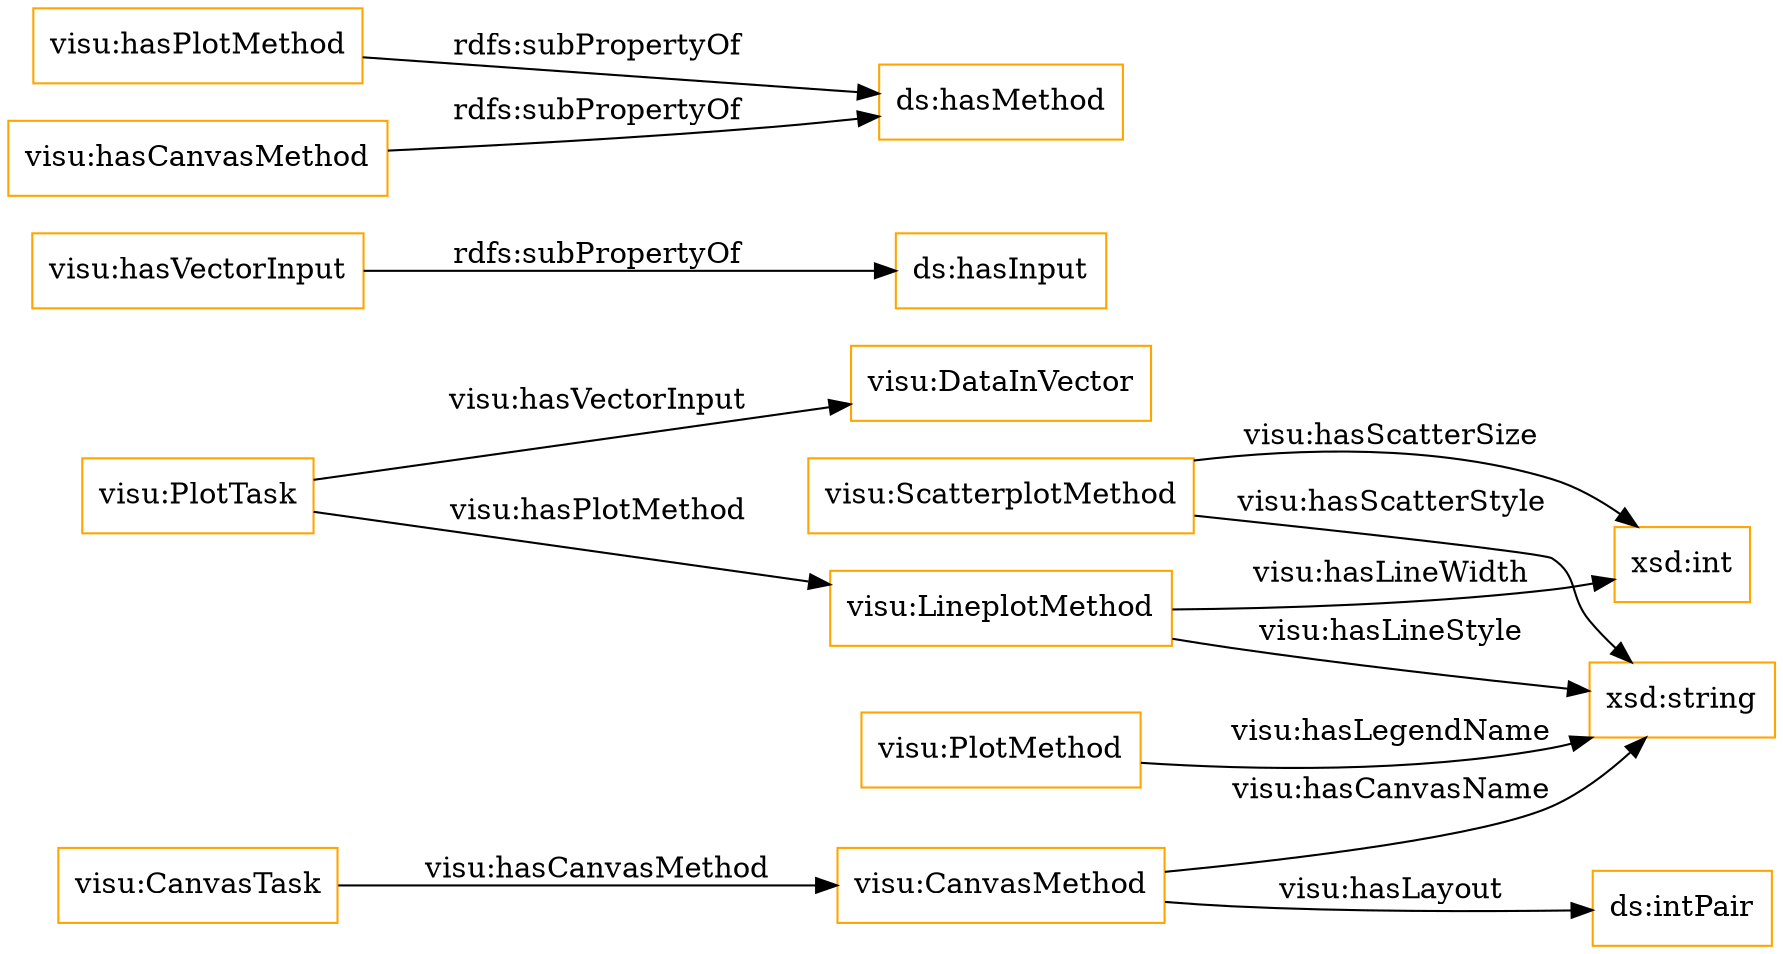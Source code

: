 digraph ar2dtool_diagram { 
rankdir=LR;
size="1501"
node [shape = rectangle, color="orange"]; "visu:DataInVector" "visu:ScatterplotMethod" "visu:LineplotMethod" "visu:PlotTask" "visu:PlotMethod" "visu:CanvasTask" "visu:CanvasMethod" ; /*classes style*/
	"visu:hasVectorInput" -> "ds:hasInput" [ label = "rdfs:subPropertyOf" ];
	"visu:hasPlotMethod" -> "ds:hasMethod" [ label = "rdfs:subPropertyOf" ];
	"visu:hasCanvasMethod" -> "ds:hasMethod" [ label = "rdfs:subPropertyOf" ];
	"visu:LineplotMethod" -> "xsd:string" [ label = "visu:hasLineStyle" ];
	"visu:ScatterplotMethod" -> "xsd:string" [ label = "visu:hasScatterStyle" ];
	"visu:PlotTask" -> "visu:DataInVector" [ label = "visu:hasVectorInput" ];
	"visu:PlotTask" -> "visu:LineplotMethod" [ label = "visu:hasPlotMethod" ];
	"visu:ScatterplotMethod" -> "xsd:int" [ label = "visu:hasScatterSize" ];
	"visu:CanvasMethod" -> "ds:intPair" [ label = "visu:hasLayout" ];
	"visu:CanvasTask" -> "visu:CanvasMethod" [ label = "visu:hasCanvasMethod" ];
	"visu:CanvasMethod" -> "xsd:string" [ label = "visu:hasCanvasName" ];
	"visu:LineplotMethod" -> "xsd:int" [ label = "visu:hasLineWidth" ];
	"visu:PlotMethod" -> "xsd:string" [ label = "visu:hasLegendName" ];

}
